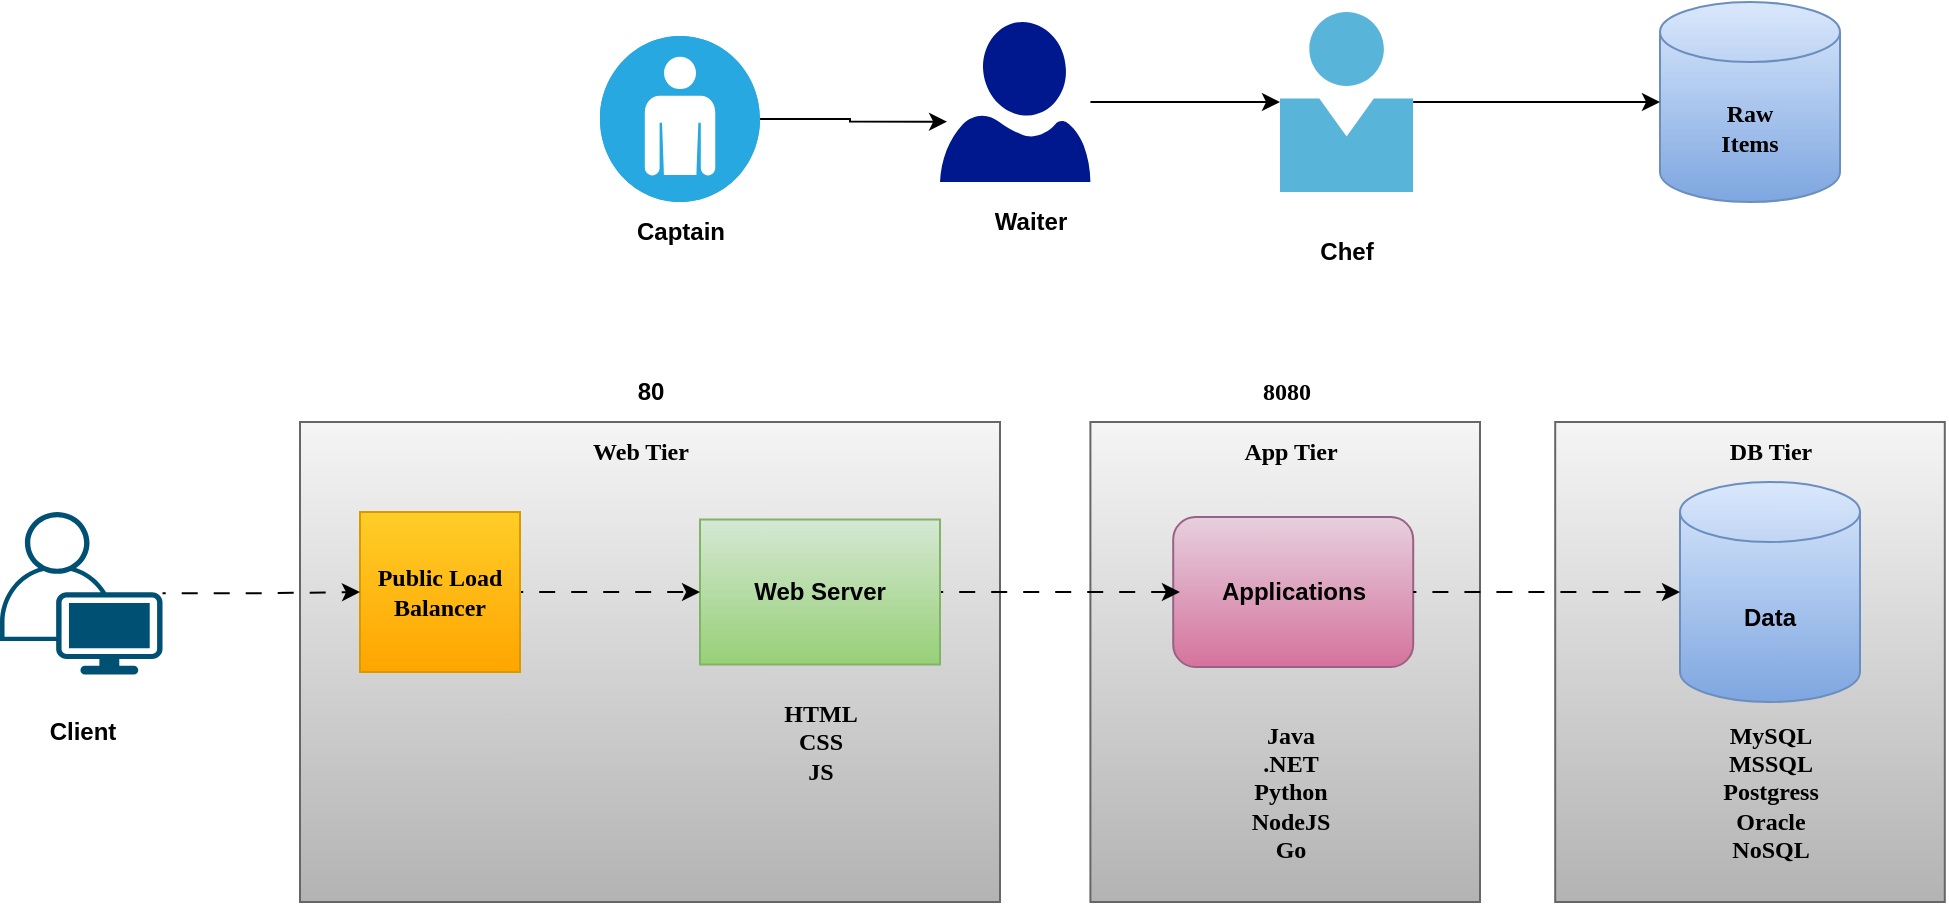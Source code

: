 <mxfile version="26.2.14">
  <diagram name="Page-1" id="h4mcvN7Dwu1CubyjvGEr">
    <mxGraphModel dx="2101" dy="660" grid="1" gridSize="10" guides="1" tooltips="1" connect="1" arrows="1" fold="1" page="1" pageScale="1" pageWidth="850" pageHeight="1100" math="0" shadow="0">
      <root>
        <mxCell id="0" />
        <mxCell id="1" parent="0" />
        <mxCell id="pk5O2xb9seyMrG2jx2rS-35" value="" style="rounded=0;whiteSpace=wrap;html=1;fillColor=#f5f5f5;gradientColor=#b3b3b3;strokeColor=#666666;" vertex="1" parent="1">
          <mxGeometry x="637.6" y="310" width="194.8" height="240" as="geometry" />
        </mxCell>
        <mxCell id="pk5O2xb9seyMrG2jx2rS-33" value="" style="rounded=0;whiteSpace=wrap;html=1;fillColor=#f5f5f5;gradientColor=#b3b3b3;strokeColor=#666666;" vertex="1" parent="1">
          <mxGeometry x="405.2" y="310" width="194.8" height="240" as="geometry" />
        </mxCell>
        <mxCell id="pk5O2xb9seyMrG2jx2rS-29" value="" style="rounded=0;whiteSpace=wrap;html=1;fillColor=#f5f5f5;gradientColor=#b3b3b3;strokeColor=#666666;" vertex="1" parent="1">
          <mxGeometry x="10" y="310" width="350" height="240" as="geometry" />
        </mxCell>
        <mxCell id="pk5O2xb9seyMrG2jx2rS-1" value="&lt;b&gt;&lt;font face=&quot;Comic Sans MS&quot;&gt;Raw&lt;/font&gt;&lt;/b&gt;&lt;div&gt;&lt;b&gt;&lt;font face=&quot;Comic Sans MS&quot;&gt;Items&lt;/font&gt;&lt;/b&gt;&lt;/div&gt;" style="shape=cylinder3;whiteSpace=wrap;html=1;boundedLbl=1;backgroundOutline=1;size=15;fillColor=#dae8fc;gradientColor=#7ea6e0;strokeColor=#6c8ebf;" vertex="1" parent="1">
          <mxGeometry x="690" y="100" width="90" height="100" as="geometry" />
        </mxCell>
        <mxCell id="pk5O2xb9seyMrG2jx2rS-3" value="" style="image;sketch=0;aspect=fixed;html=1;points=[];align=center;fontSize=12;image=img/lib/mscae/Person.svg;" vertex="1" parent="1">
          <mxGeometry x="500" y="105" width="66.6" height="90" as="geometry" />
        </mxCell>
        <mxCell id="pk5O2xb9seyMrG2jx2rS-4" style="edgeStyle=orthogonalEdgeStyle;rounded=0;orthogonalLoop=1;jettySize=auto;html=1;entryX=0;entryY=0.5;entryDx=0;entryDy=0;entryPerimeter=0;" edge="1" parent="1" source="pk5O2xb9seyMrG2jx2rS-3" target="pk5O2xb9seyMrG2jx2rS-1">
          <mxGeometry relative="1" as="geometry" />
        </mxCell>
        <mxCell id="pk5O2xb9seyMrG2jx2rS-5" value="&lt;b&gt;Chef&lt;/b&gt;" style="text;html=1;align=center;verticalAlign=middle;resizable=0;points=[];autosize=1;strokeColor=none;fillColor=none;" vertex="1" parent="1">
          <mxGeometry x="508.3" y="210" width="50" height="30" as="geometry" />
        </mxCell>
        <mxCell id="pk5O2xb9seyMrG2jx2rS-7" value="" style="sketch=0;aspect=fixed;pointerEvents=1;shadow=0;dashed=0;html=1;strokeColor=none;labelPosition=center;verticalLabelPosition=bottom;verticalAlign=top;align=center;fillColor=#00188D;shape=mxgraph.azure.user" vertex="1" parent="1">
          <mxGeometry x="330" y="110" width="75.2" height="80" as="geometry" />
        </mxCell>
        <mxCell id="pk5O2xb9seyMrG2jx2rS-8" style="edgeStyle=orthogonalEdgeStyle;rounded=0;orthogonalLoop=1;jettySize=auto;html=1;entryX=0;entryY=0.5;entryDx=0;entryDy=0;entryPerimeter=0;" edge="1" parent="1" source="pk5O2xb9seyMrG2jx2rS-7" target="pk5O2xb9seyMrG2jx2rS-3">
          <mxGeometry relative="1" as="geometry" />
        </mxCell>
        <mxCell id="pk5O2xb9seyMrG2jx2rS-9" value="&lt;b&gt;Waiter&lt;/b&gt;" style="text;html=1;align=center;verticalAlign=middle;resizable=0;points=[];autosize=1;strokeColor=none;fillColor=none;" vertex="1" parent="1">
          <mxGeometry x="345.2" y="195" width="60" height="30" as="geometry" />
        </mxCell>
        <mxCell id="pk5O2xb9seyMrG2jx2rS-12" value="" style="fillColor=#28A8E0;verticalLabelPosition=bottom;sketch=0;html=1;strokeColor=#ffffff;verticalAlign=top;align=center;points=[[0.145,0.145,0],[0.5,0,0],[0.855,0.145,0],[1,0.5,0],[0.855,0.855,0],[0.5,1,0],[0.145,0.855,0],[0,0.5,0]];pointerEvents=1;shape=mxgraph.cisco_safe.compositeIcon;bgIcon=ellipse;resIcon=mxgraph.cisco_safe.capability.user;" vertex="1" parent="1">
          <mxGeometry x="160" y="117" width="80" height="83" as="geometry" />
        </mxCell>
        <mxCell id="pk5O2xb9seyMrG2jx2rS-13" style="edgeStyle=orthogonalEdgeStyle;rounded=0;orthogonalLoop=1;jettySize=auto;html=1;entryX=0.047;entryY=0.623;entryDx=0;entryDy=0;entryPerimeter=0;" edge="1" parent="1" source="pk5O2xb9seyMrG2jx2rS-12" target="pk5O2xb9seyMrG2jx2rS-7">
          <mxGeometry relative="1" as="geometry" />
        </mxCell>
        <mxCell id="pk5O2xb9seyMrG2jx2rS-14" value="&lt;b&gt;Captain&lt;/b&gt;" style="text;html=1;align=center;verticalAlign=middle;resizable=0;points=[];autosize=1;strokeColor=none;fillColor=none;" vertex="1" parent="1">
          <mxGeometry x="165" y="200" width="70" height="30" as="geometry" />
        </mxCell>
        <mxCell id="pk5O2xb9seyMrG2jx2rS-15" value="&lt;b&gt;Data&lt;/b&gt;" style="shape=cylinder3;whiteSpace=wrap;html=1;boundedLbl=1;backgroundOutline=1;size=15;fillColor=#dae8fc;gradientColor=#7ea6e0;strokeColor=#6c8ebf;" vertex="1" parent="1">
          <mxGeometry x="700" y="340" width="90" height="110" as="geometry" />
        </mxCell>
        <mxCell id="pk5O2xb9seyMrG2jx2rS-16" value="&lt;b&gt;Applications&lt;/b&gt;" style="rounded=1;whiteSpace=wrap;html=1;fillColor=#e6d0de;gradientColor=#d5739d;strokeColor=#996185;" vertex="1" parent="1">
          <mxGeometry x="446.6" y="357.5" width="120" height="75" as="geometry" />
        </mxCell>
        <mxCell id="pk5O2xb9seyMrG2jx2rS-18" style="edgeStyle=orthogonalEdgeStyle;rounded=0;orthogonalLoop=1;jettySize=auto;html=1;entryX=0;entryY=0.5;entryDx=0;entryDy=0;entryPerimeter=0;flowAnimation=1;" edge="1" parent="1" source="pk5O2xb9seyMrG2jx2rS-16" target="pk5O2xb9seyMrG2jx2rS-15">
          <mxGeometry relative="1" as="geometry" />
        </mxCell>
        <mxCell id="pk5O2xb9seyMrG2jx2rS-20" style="edgeStyle=orthogonalEdgeStyle;rounded=0;orthogonalLoop=1;jettySize=auto;html=1;entryX=0.028;entryY=0.5;entryDx=0;entryDy=0;entryPerimeter=0;flowAnimation=1;" edge="1" parent="1" source="pk5O2xb9seyMrG2jx2rS-19" target="pk5O2xb9seyMrG2jx2rS-16">
          <mxGeometry relative="1" as="geometry">
            <mxPoint x="440" y="395" as="targetPoint" />
          </mxGeometry>
        </mxCell>
        <mxCell id="pk5O2xb9seyMrG2jx2rS-19" value="&lt;b&gt;Web Server&lt;/b&gt;" style="rounded=0;whiteSpace=wrap;html=1;fillColor=#d5e8d4;gradientColor=#97d077;strokeColor=#82b366;" vertex="1" parent="1">
          <mxGeometry x="210" y="358.75" width="120" height="72.5" as="geometry" />
        </mxCell>
        <mxCell id="pk5O2xb9seyMrG2jx2rS-21" value="&lt;b&gt;&lt;font face=&quot;Comic Sans MS&quot;&gt;MySQL&lt;/font&gt;&lt;/b&gt;&lt;div&gt;&lt;b&gt;&lt;font face=&quot;Comic Sans MS&quot;&gt;MSSQL&lt;br&gt;Postgress&lt;/font&gt;&lt;/b&gt;&lt;/div&gt;&lt;div&gt;&lt;b&gt;&lt;font face=&quot;Comic Sans MS&quot;&gt;Oracle&lt;/font&gt;&lt;/b&gt;&lt;/div&gt;&lt;div&gt;&lt;b&gt;&lt;font face=&quot;Comic Sans MS&quot;&gt;NoSQL&lt;/font&gt;&lt;/b&gt;&lt;/div&gt;" style="text;html=1;align=center;verticalAlign=middle;resizable=0;points=[];autosize=1;strokeColor=none;fillColor=none;" vertex="1" parent="1">
          <mxGeometry x="705" y="450" width="80" height="90" as="geometry" />
        </mxCell>
        <mxCell id="pk5O2xb9seyMrG2jx2rS-22" value="&lt;b&gt;&lt;font face=&quot;Comic Sans MS&quot;&gt;Java&lt;/font&gt;&lt;/b&gt;&lt;div&gt;&lt;b&gt;&lt;font face=&quot;Comic Sans MS&quot;&gt;.NET&lt;/font&gt;&lt;/b&gt;&lt;/div&gt;&lt;div&gt;&lt;b&gt;&lt;font face=&quot;Comic Sans MS&quot;&gt;Python&lt;/font&gt;&lt;/b&gt;&lt;/div&gt;&lt;div&gt;&lt;b&gt;&lt;font face=&quot;Comic Sans MS&quot;&gt;NodeJS&lt;/font&gt;&lt;/b&gt;&lt;/div&gt;&lt;div&gt;&lt;b&gt;&lt;font face=&quot;Comic Sans MS&quot;&gt;Go&lt;/font&gt;&lt;/b&gt;&lt;/div&gt;" style="text;html=1;align=center;verticalAlign=middle;resizable=0;points=[];autosize=1;strokeColor=none;fillColor=none;" vertex="1" parent="1">
          <mxGeometry x="470" y="450" width="70" height="90" as="geometry" />
        </mxCell>
        <mxCell id="pk5O2xb9seyMrG2jx2rS-23" value="&lt;b&gt;&lt;font face=&quot;Comic Sans MS&quot;&gt;HTML&lt;/font&gt;&lt;/b&gt;&lt;div&gt;&lt;b&gt;&lt;font face=&quot;Comic Sans MS&quot;&gt;CSS&lt;/font&gt;&lt;/b&gt;&lt;/div&gt;&lt;div&gt;&lt;b&gt;&lt;font face=&quot;Comic Sans MS&quot;&gt;JS&lt;/font&gt;&lt;/b&gt;&lt;/div&gt;" style="text;html=1;align=center;verticalAlign=middle;resizable=0;points=[];autosize=1;strokeColor=none;fillColor=none;" vertex="1" parent="1">
          <mxGeometry x="240" y="440" width="60" height="60" as="geometry" />
        </mxCell>
        <mxCell id="pk5O2xb9seyMrG2jx2rS-25" style="edgeStyle=orthogonalEdgeStyle;rounded=0;orthogonalLoop=1;jettySize=auto;html=1;entryX=0;entryY=0.5;entryDx=0;entryDy=0;flowAnimation=1;" edge="1" parent="1" source="pk5O2xb9seyMrG2jx2rS-24" target="pk5O2xb9seyMrG2jx2rS-19">
          <mxGeometry relative="1" as="geometry" />
        </mxCell>
        <mxCell id="pk5O2xb9seyMrG2jx2rS-24" value="&lt;b&gt;&lt;font face=&quot;Comic Sans MS&quot;&gt;Public Load&lt;br&gt;Balancer&lt;/font&gt;&lt;/b&gt;" style="whiteSpace=wrap;html=1;aspect=fixed;fillColor=#ffcd28;gradientColor=#ffa500;strokeColor=#d79b00;" vertex="1" parent="1">
          <mxGeometry x="40" y="355" width="80" height="80" as="geometry" />
        </mxCell>
        <mxCell id="pk5O2xb9seyMrG2jx2rS-28" style="edgeStyle=orthogonalEdgeStyle;rounded=0;orthogonalLoop=1;jettySize=auto;html=1;entryX=0;entryY=0.5;entryDx=0;entryDy=0;flowAnimation=1;" edge="1" parent="1" source="pk5O2xb9seyMrG2jx2rS-26" target="pk5O2xb9seyMrG2jx2rS-24">
          <mxGeometry relative="1" as="geometry" />
        </mxCell>
        <mxCell id="pk5O2xb9seyMrG2jx2rS-26" value="" style="points=[[0.35,0,0],[0.98,0.51,0],[1,0.71,0],[0.67,1,0],[0,0.795,0],[0,0.65,0]];verticalLabelPosition=bottom;sketch=0;html=1;verticalAlign=top;aspect=fixed;align=center;pointerEvents=1;shape=mxgraph.cisco19.user;fillColor=#005073;strokeColor=none;" vertex="1" parent="1">
          <mxGeometry x="-139.99" y="355" width="81.25" height="81.25" as="geometry" />
        </mxCell>
        <mxCell id="pk5O2xb9seyMrG2jx2rS-27" value="&lt;b&gt;Client&lt;/b&gt;" style="text;html=1;align=center;verticalAlign=middle;resizable=0;points=[];autosize=1;strokeColor=none;fillColor=none;" vertex="1" parent="1">
          <mxGeometry x="-129.37" y="450" width="60" height="30" as="geometry" />
        </mxCell>
        <mxCell id="pk5O2xb9seyMrG2jx2rS-32" value="&lt;b&gt;&lt;font face=&quot;Comic Sans MS&quot;&gt;Web Tier&lt;/font&gt;&lt;/b&gt;" style="text;html=1;align=center;verticalAlign=middle;resizable=0;points=[];autosize=1;strokeColor=none;fillColor=none;" vertex="1" parent="1">
          <mxGeometry x="140" y="310" width="80" height="30" as="geometry" />
        </mxCell>
        <mxCell id="pk5O2xb9seyMrG2jx2rS-34" value="&lt;b&gt;&lt;font face=&quot;Comic Sans MS&quot;&gt;App Tier&lt;/font&gt;&lt;/b&gt;" style="text;html=1;align=center;verticalAlign=middle;resizable=0;points=[];autosize=1;strokeColor=none;fillColor=none;" vertex="1" parent="1">
          <mxGeometry x="470" y="310" width="70" height="30" as="geometry" />
        </mxCell>
        <mxCell id="pk5O2xb9seyMrG2jx2rS-36" value="&lt;b&gt;&lt;font face=&quot;Comic Sans MS&quot;&gt;DB Tier&lt;/font&gt;&lt;/b&gt;" style="text;html=1;align=center;verticalAlign=middle;resizable=0;points=[];autosize=1;strokeColor=none;fillColor=none;" vertex="1" parent="1">
          <mxGeometry x="710" y="310" width="70" height="30" as="geometry" />
        </mxCell>
        <mxCell id="pk5O2xb9seyMrG2jx2rS-37" value="&lt;b&gt;&lt;font face=&quot;Comic Sans MS&quot;&gt;8080&lt;/font&gt;&lt;/b&gt;" style="text;html=1;align=center;verticalAlign=middle;resizable=0;points=[];autosize=1;strokeColor=none;fillColor=none;" vertex="1" parent="1">
          <mxGeometry x="477.6" y="280" width="50" height="30" as="geometry" />
        </mxCell>
        <mxCell id="pk5O2xb9seyMrG2jx2rS-38" value="&lt;b&gt;80&lt;/b&gt;" style="text;html=1;align=center;verticalAlign=middle;resizable=0;points=[];autosize=1;strokeColor=none;fillColor=none;" vertex="1" parent="1">
          <mxGeometry x="165" y="280" width="40" height="30" as="geometry" />
        </mxCell>
      </root>
    </mxGraphModel>
  </diagram>
</mxfile>
